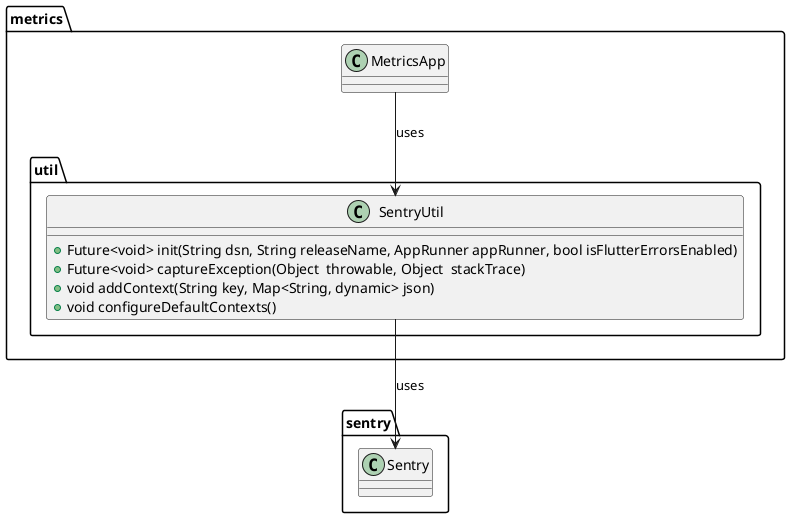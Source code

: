 @startuml sentry_util_class_diagram

package metrics {
  class MetricsApp {}

  package util {
    class SentryUtil {
      + Future<void> init(String dsn, String releaseName, AppRunner appRunner, bool isFlutterErrorsEnabled)
      + Future<void> captureException(Object  throwable, Object  stackTrace)
      + void addContext(String key, Map<String, dynamic> json)
      + void configureDefaultContexts()
    }
  }
}

package sentry {
  class Sentry {}
}

MetricsApp --> SentryUtil : uses
SentryUtil --> Sentry : uses

@enduml
